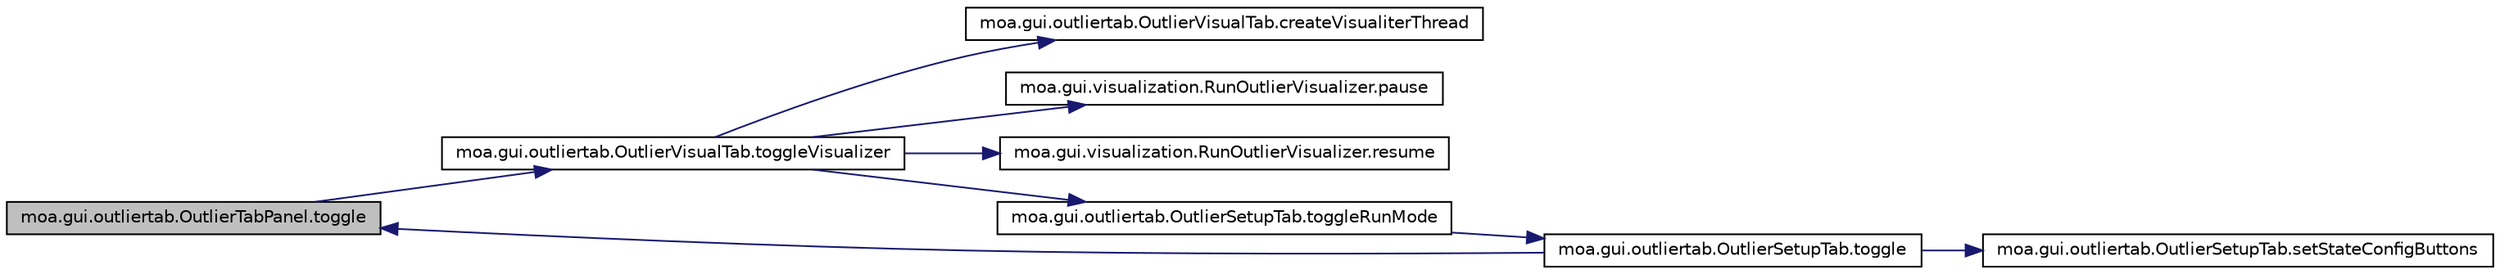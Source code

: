 digraph G
{
  edge [fontname="Helvetica",fontsize="10",labelfontname="Helvetica",labelfontsize="10"];
  node [fontname="Helvetica",fontsize="10",shape=record];
  rankdir=LR;
  Node1 [label="moa.gui.outliertab.OutlierTabPanel.toggle",height=0.2,width=0.4,color="black", fillcolor="grey75", style="filled" fontcolor="black"];
  Node1 -> Node2 [color="midnightblue",fontsize="10",style="solid",fontname="Helvetica"];
  Node2 [label="moa.gui.outliertab.OutlierVisualTab.toggleVisualizer",height=0.2,width=0.4,color="black", fillcolor="white", style="filled",URL="$classmoa_1_1gui_1_1outliertab_1_1OutlierVisualTab.html#adcbf96ed6d5d79c6d5e09f0f3eb81ad0"];
  Node2 -> Node3 [color="midnightblue",fontsize="10",style="solid",fontname="Helvetica"];
  Node3 [label="moa.gui.outliertab.OutlierVisualTab.createVisualiterThread",height=0.2,width=0.4,color="black", fillcolor="white", style="filled",URL="$classmoa_1_1gui_1_1outliertab_1_1OutlierVisualTab.html#aed1249e820a1b515bb35bbc60a9a0cc0"];
  Node2 -> Node4 [color="midnightblue",fontsize="10",style="solid",fontname="Helvetica"];
  Node4 [label="moa.gui.visualization.RunOutlierVisualizer.pause",height=0.2,width=0.4,color="black", fillcolor="white", style="filled",URL="$classmoa_1_1gui_1_1visualization_1_1RunOutlierVisualizer.html#a233f7cc7314ef5e57724747eb6b99ec0"];
  Node2 -> Node5 [color="midnightblue",fontsize="10",style="solid",fontname="Helvetica"];
  Node5 [label="moa.gui.visualization.RunOutlierVisualizer.resume",height=0.2,width=0.4,color="black", fillcolor="white", style="filled",URL="$classmoa_1_1gui_1_1visualization_1_1RunOutlierVisualizer.html#aa5aae958c2e5afd1275b5b8cafb5d4d9"];
  Node2 -> Node6 [color="midnightblue",fontsize="10",style="solid",fontname="Helvetica"];
  Node6 [label="moa.gui.outliertab.OutlierSetupTab.toggleRunMode",height=0.2,width=0.4,color="black", fillcolor="white", style="filled",URL="$classmoa_1_1gui_1_1outliertab_1_1OutlierSetupTab.html#afac1924e7a91f024d1df375ed48ff76f"];
  Node6 -> Node7 [color="midnightblue",fontsize="10",style="solid",fontname="Helvetica"];
  Node7 [label="moa.gui.outliertab.OutlierSetupTab.toggle",height=0.2,width=0.4,color="black", fillcolor="white", style="filled",URL="$classmoa_1_1gui_1_1outliertab_1_1OutlierSetupTab.html#ac255e5a0ff0cf619005bef5f49abcfe5"];
  Node7 -> Node8 [color="midnightblue",fontsize="10",style="solid",fontname="Helvetica"];
  Node8 [label="moa.gui.outliertab.OutlierSetupTab.setStateConfigButtons",height=0.2,width=0.4,color="black", fillcolor="white", style="filled",URL="$classmoa_1_1gui_1_1outliertab_1_1OutlierSetupTab.html#a6be3f98ed61b3cf599981788a9f656b5"];
  Node7 -> Node1 [color="midnightblue",fontsize="10",style="solid",fontname="Helvetica"];
}
